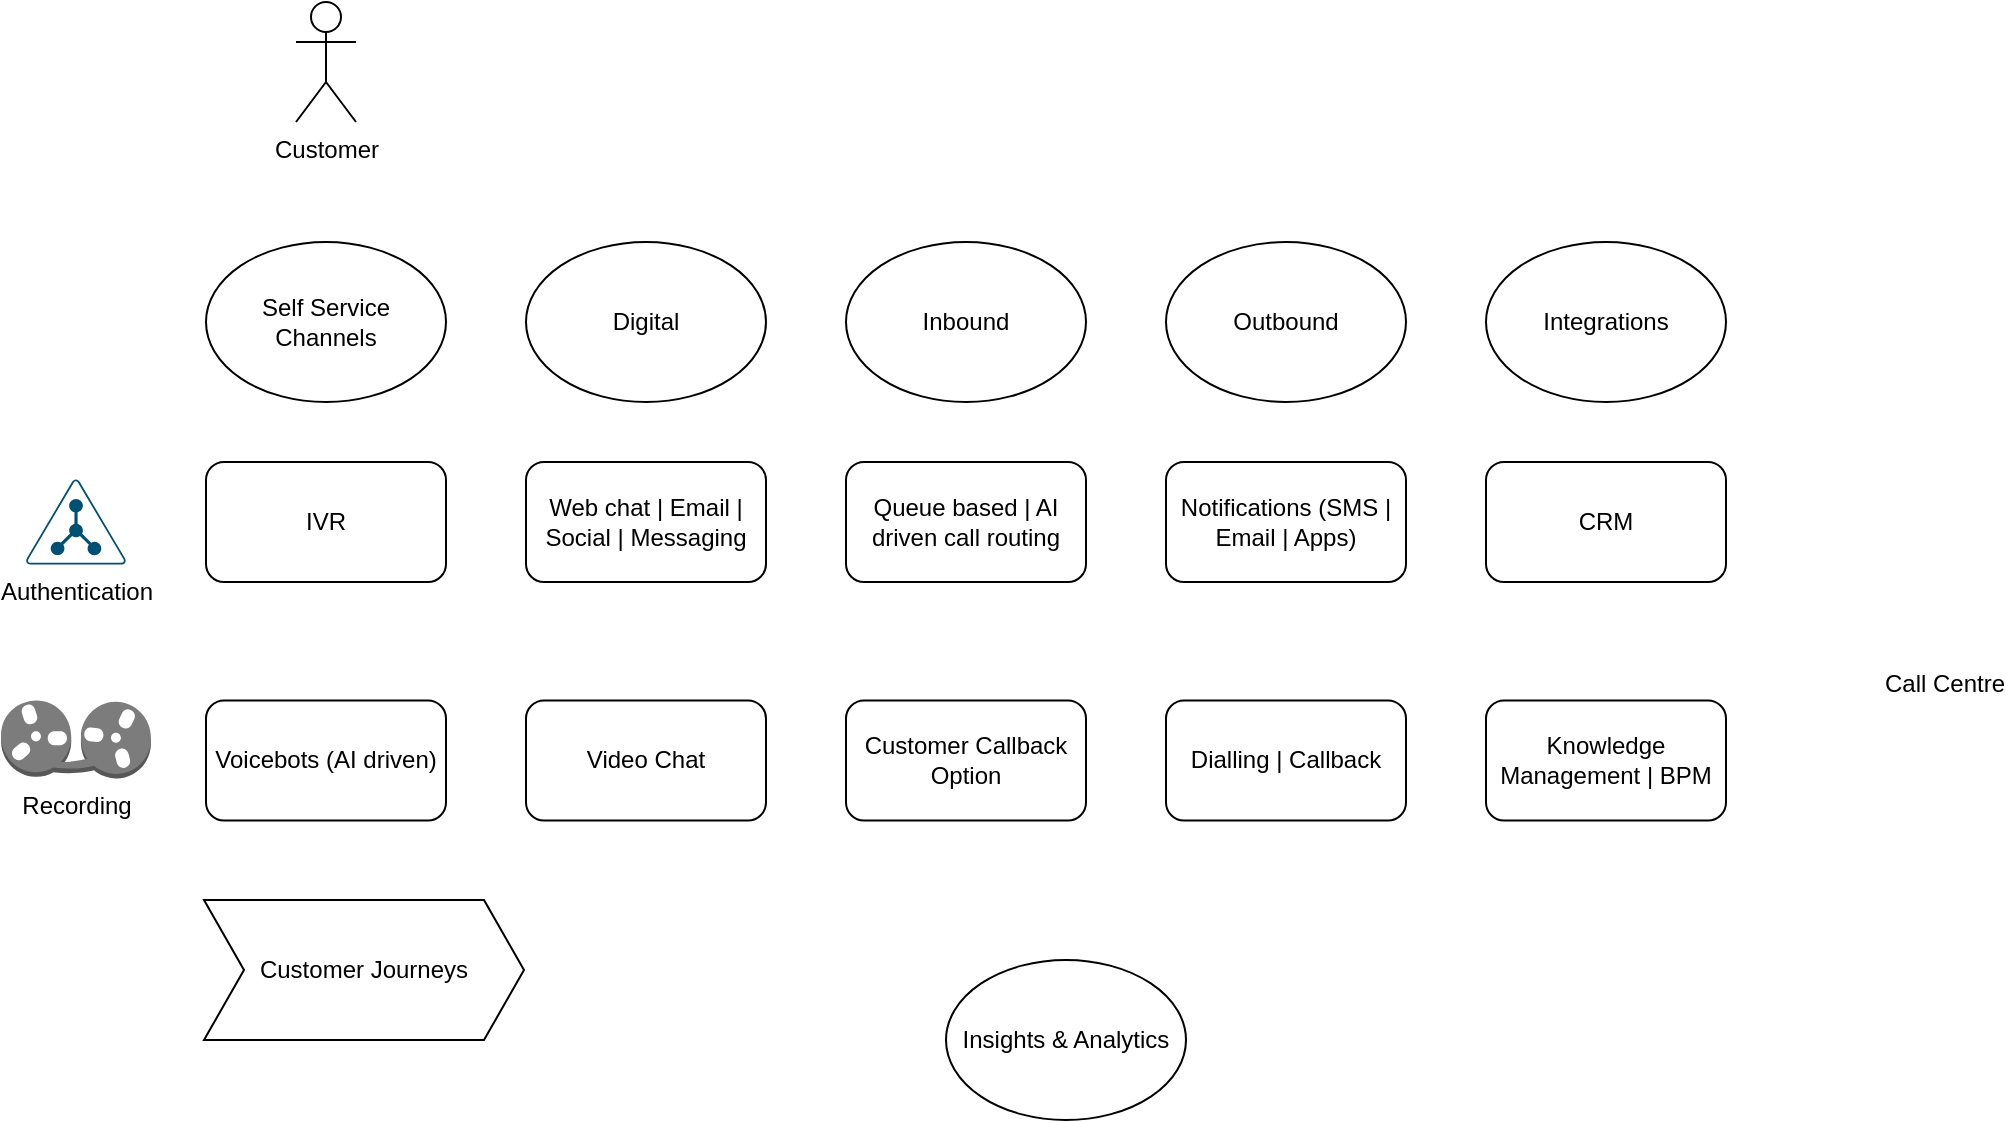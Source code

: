 <mxfile version="14.9.9" type="github">
  <diagram id="4SGCue6jYb8tVdYU8SUc" name="Page-1">
    <mxGraphModel dx="2333" dy="781" grid="1" gridSize="10" guides="1" tooltips="1" connect="1" arrows="1" fold="1" page="1" pageScale="1" pageWidth="850" pageHeight="1100" math="0" shadow="0">
      <root>
        <mxCell id="0" />
        <mxCell id="1" parent="0" />
        <mxCell id="OzxeWZkHRU7RLQRrjXuC-1" value="Customer" style="shape=umlActor;verticalLabelPosition=bottom;verticalAlign=top;html=1;outlineConnect=0;" vertex="1" parent="1">
          <mxGeometry x="85" y="31" width="30" height="60" as="geometry" />
        </mxCell>
        <mxCell id="OzxeWZkHRU7RLQRrjXuC-11" value="Call Centre" style="shape=image;html=1;verticalAlign=top;verticalLabelPosition=bottom;labelBackgroundColor=#ffffff;imageAspect=0;aspect=fixed;image=https://cdn4.iconfinder.com/data/icons/help-and-support-5/64/call-centre-service-customer-telephone-128.png" vertex="1" parent="1">
          <mxGeometry x="880" y="300" width="58" height="58" as="geometry" />
        </mxCell>
        <mxCell id="OzxeWZkHRU7RLQRrjXuC-13" value="Self Service Channels" style="ellipse;whiteSpace=wrap;html=1;" vertex="1" parent="1">
          <mxGeometry x="40" y="151" width="120" height="80" as="geometry" />
        </mxCell>
        <mxCell id="OzxeWZkHRU7RLQRrjXuC-14" value="Digital" style="ellipse;whiteSpace=wrap;html=1;" vertex="1" parent="1">
          <mxGeometry x="200" y="151" width="120" height="80" as="geometry" />
        </mxCell>
        <mxCell id="OzxeWZkHRU7RLQRrjXuC-15" value="Inbound" style="ellipse;whiteSpace=wrap;html=1;" vertex="1" parent="1">
          <mxGeometry x="360" y="151" width="120" height="80" as="geometry" />
        </mxCell>
        <mxCell id="OzxeWZkHRU7RLQRrjXuC-16" value="Outbound" style="ellipse;whiteSpace=wrap;html=1;" vertex="1" parent="1">
          <mxGeometry x="520" y="151" width="120" height="80" as="geometry" />
        </mxCell>
        <mxCell id="OzxeWZkHRU7RLQRrjXuC-17" value="Integrations" style="ellipse;whiteSpace=wrap;html=1;" vertex="1" parent="1">
          <mxGeometry x="680" y="151" width="120" height="80" as="geometry" />
        </mxCell>
        <mxCell id="OzxeWZkHRU7RLQRrjXuC-18" value="Insights &amp;amp; Analytics" style="ellipse;whiteSpace=wrap;html=1;" vertex="1" parent="1">
          <mxGeometry x="410" y="510" width="120" height="80" as="geometry" />
        </mxCell>
        <mxCell id="OzxeWZkHRU7RLQRrjXuC-19" value="IVR" style="rounded=1;whiteSpace=wrap;html=1;" vertex="1" parent="1">
          <mxGeometry x="40" y="261" width="120" height="60" as="geometry" />
        </mxCell>
        <mxCell id="OzxeWZkHRU7RLQRrjXuC-20" value="Voicebots (AI driven)" style="rounded=1;whiteSpace=wrap;html=1;" vertex="1" parent="1">
          <mxGeometry x="40" y="380.25" width="120" height="60" as="geometry" />
        </mxCell>
        <mxCell id="OzxeWZkHRU7RLQRrjXuC-23" value="Authentication" style="points=[[0.5,0,0],[0.765,0.48,0],[0.99,0.98,0],[0.5,1,0],[0.01,0.98,0],[0.235,0.48,0]];verticalLabelPosition=bottom;html=1;verticalAlign=top;aspect=fixed;align=center;pointerEvents=1;shape=mxgraph.cisco19.ldap;fillColor=#005073;strokeColor=none;" vertex="1" parent="1">
          <mxGeometry x="-50" y="269.75" width="50" height="42.5" as="geometry" />
        </mxCell>
        <mxCell id="OzxeWZkHRU7RLQRrjXuC-26" value="Customer Journeys" style="shape=step;perimeter=stepPerimeter;whiteSpace=wrap;html=1;fixedSize=1;" vertex="1" parent="1">
          <mxGeometry x="39" y="480" width="160" height="70" as="geometry" />
        </mxCell>
        <mxCell id="OzxeWZkHRU7RLQRrjXuC-29" value="Video Chat" style="rounded=1;whiteSpace=wrap;html=1;" vertex="1" parent="1">
          <mxGeometry x="200" y="380.25" width="120" height="60" as="geometry" />
        </mxCell>
        <mxCell id="OzxeWZkHRU7RLQRrjXuC-30" value="Web chat | Email | Social | Messaging" style="rounded=1;whiteSpace=wrap;html=1;" vertex="1" parent="1">
          <mxGeometry x="200" y="261" width="120" height="60" as="geometry" />
        </mxCell>
        <mxCell id="OzxeWZkHRU7RLQRrjXuC-31" value="Queue based | AI driven call routing" style="rounded=1;whiteSpace=wrap;html=1;" vertex="1" parent="1">
          <mxGeometry x="360" y="261" width="120" height="60" as="geometry" />
        </mxCell>
        <mxCell id="OzxeWZkHRU7RLQRrjXuC-32" value="Customer Callback Option" style="rounded=1;whiteSpace=wrap;html=1;" vertex="1" parent="1">
          <mxGeometry x="360" y="380.25" width="120" height="60" as="geometry" />
        </mxCell>
        <mxCell id="OzxeWZkHRU7RLQRrjXuC-33" value="Notifications (SMS | Email | Apps)" style="rounded=1;whiteSpace=wrap;html=1;" vertex="1" parent="1">
          <mxGeometry x="520" y="261" width="120" height="60" as="geometry" />
        </mxCell>
        <mxCell id="OzxeWZkHRU7RLQRrjXuC-34" value="Dialling | Callback" style="rounded=1;whiteSpace=wrap;html=1;" vertex="1" parent="1">
          <mxGeometry x="520" y="380.25" width="120" height="60" as="geometry" />
        </mxCell>
        <mxCell id="OzxeWZkHRU7RLQRrjXuC-35" value="Recording" style="outlineConnect=0;dashed=0;verticalLabelPosition=bottom;verticalAlign=top;align=center;html=1;shape=mxgraph.aws3.tape_storage;fillColor=#7D7C7C;gradientColor=none;" vertex="1" parent="1">
          <mxGeometry x="-62.5" y="380.25" width="75" height="39" as="geometry" />
        </mxCell>
        <mxCell id="OzxeWZkHRU7RLQRrjXuC-37" value="CRM" style="rounded=1;whiteSpace=wrap;html=1;" vertex="1" parent="1">
          <mxGeometry x="680" y="261" width="120" height="60" as="geometry" />
        </mxCell>
        <mxCell id="OzxeWZkHRU7RLQRrjXuC-38" value="Knowledge Management | BPM" style="rounded=1;whiteSpace=wrap;html=1;" vertex="1" parent="1">
          <mxGeometry x="680" y="380.25" width="120" height="60" as="geometry" />
        </mxCell>
      </root>
    </mxGraphModel>
  </diagram>
</mxfile>
